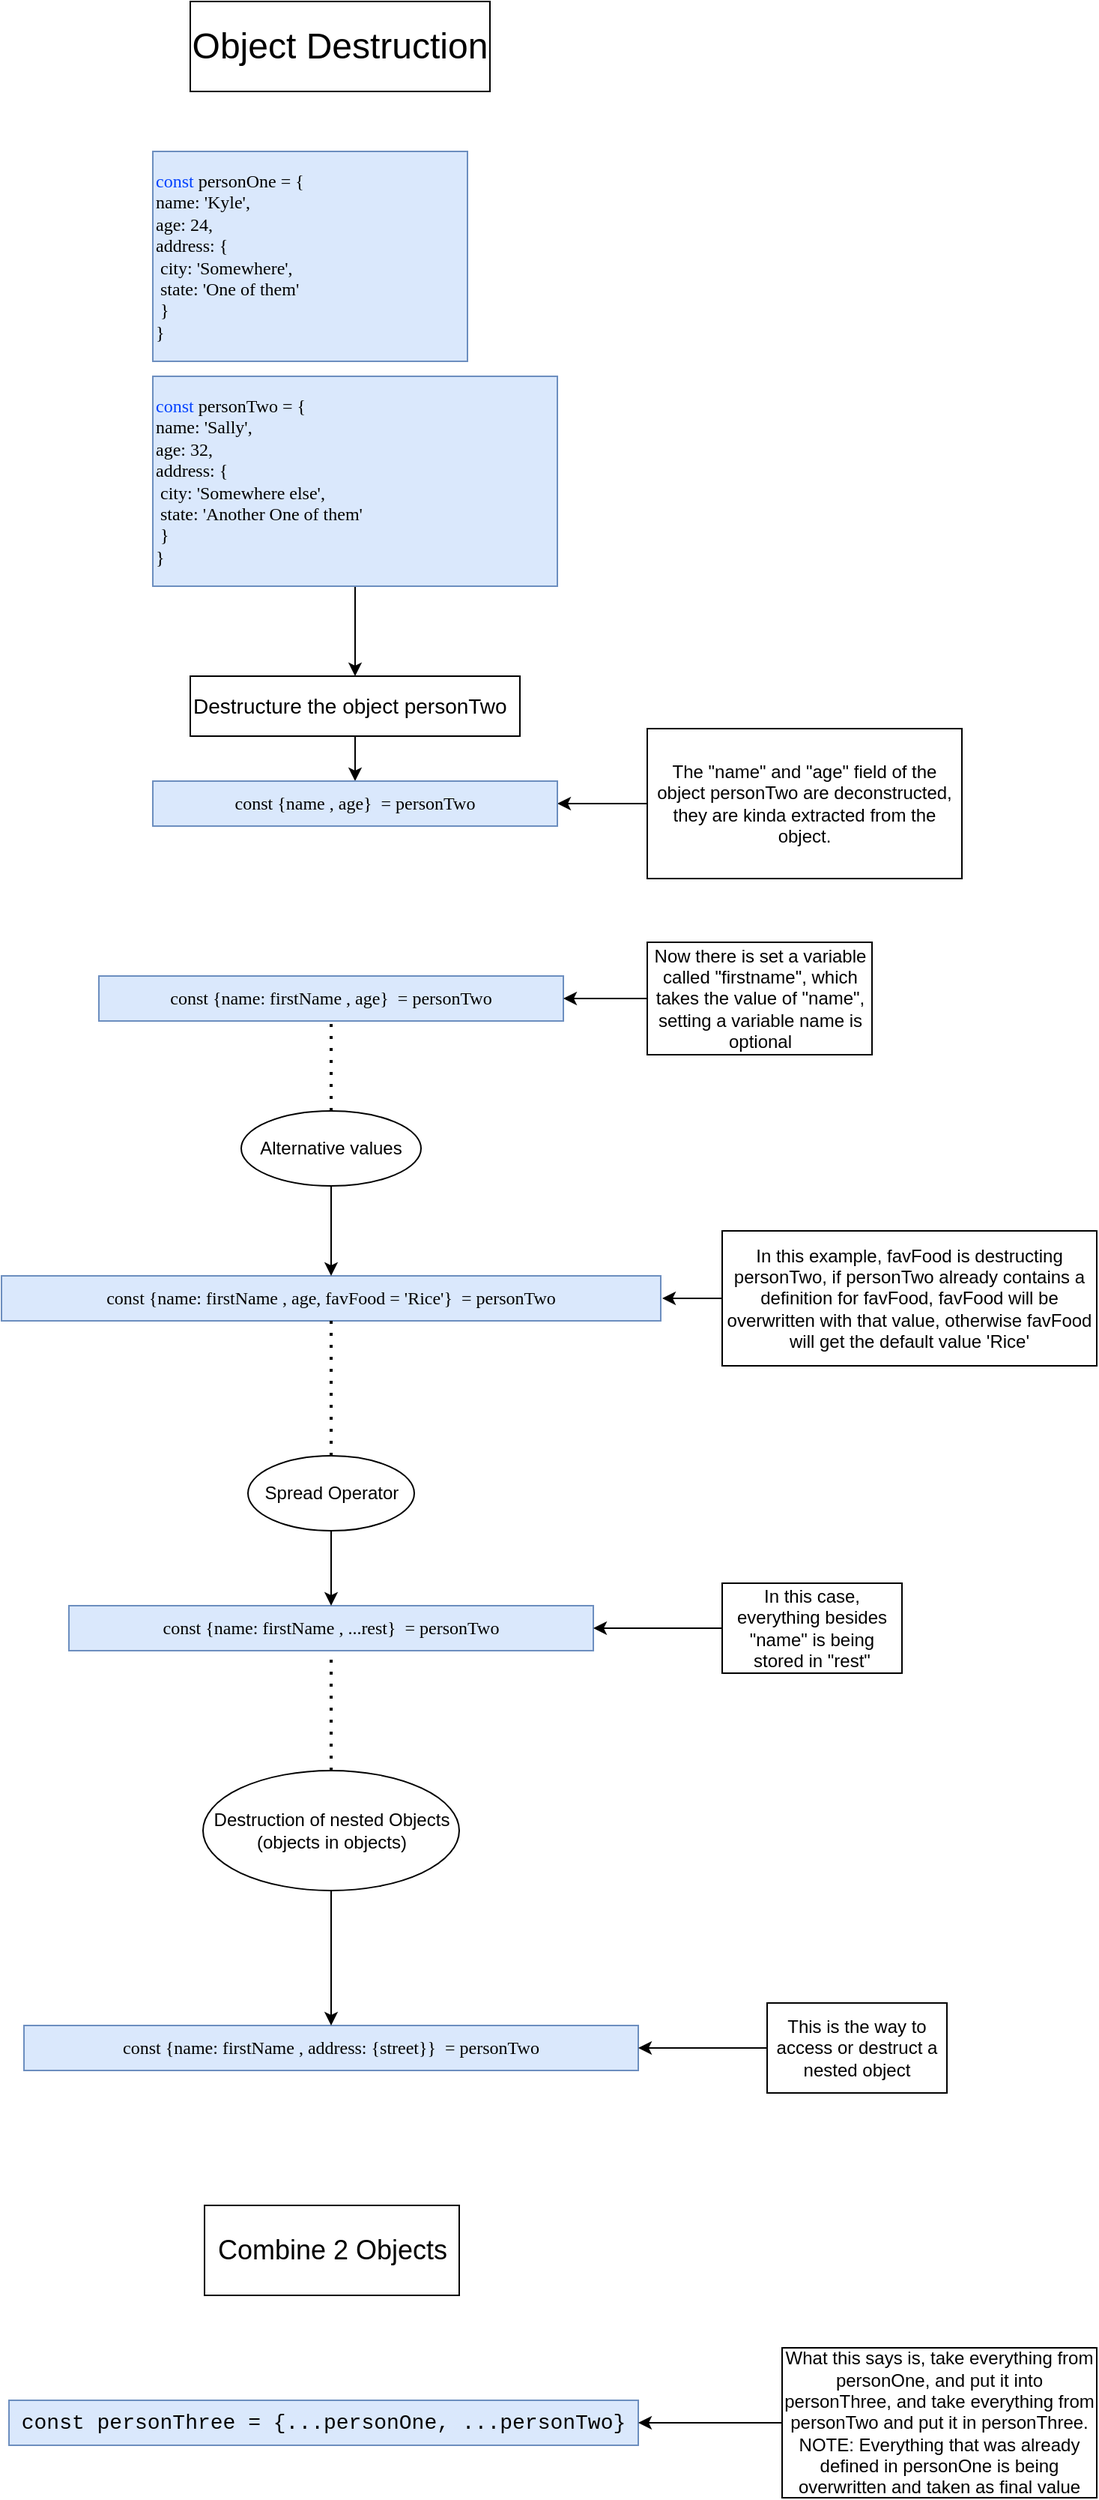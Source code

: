<mxfile version="21.2.9" type="github">
  <diagram name="Seite-1" id="DvIKOicsZpFso_7XaFc3">
    <mxGraphModel dx="1889" dy="590" grid="1" gridSize="10" guides="1" tooltips="1" connect="1" arrows="1" fold="1" page="1" pageScale="1" pageWidth="827" pageHeight="1169" math="0" shadow="0">
      <root>
        <mxCell id="0" />
        <mxCell id="1" parent="0" />
        <mxCell id="dsq5nP3Ia2REg6rpPtfx-22" style="edgeStyle=orthogonalEdgeStyle;rounded=0;orthogonalLoop=1;jettySize=auto;html=1;entryX=1;entryY=0.5;entryDx=0;entryDy=0;" edge="1" parent="1" source="dsq5nP3Ia2REg6rpPtfx-20" target="dsq5nP3Ia2REg6rpPtfx-16">
          <mxGeometry relative="1" as="geometry" />
        </mxCell>
        <mxCell id="dsq5nP3Ia2REg6rpPtfx-20" value="" style="rounded=0;whiteSpace=wrap;html=1;" vertex="1" parent="1">
          <mxGeometry x="370" y="505" width="210" height="100" as="geometry" />
        </mxCell>
        <mxCell id="dsq5nP3Ia2REg6rpPtfx-5" value="&lt;font style=&quot;font-size: 24px;&quot;&gt;Object Destruction&lt;/font&gt;" style="rounded=0;whiteSpace=wrap;html=1;" vertex="1" parent="1">
          <mxGeometry x="65" y="20" width="200" height="60" as="geometry" />
        </mxCell>
        <mxCell id="dsq5nP3Ia2REg6rpPtfx-9" value="&lt;font face=&quot;Lucida Console&quot;&gt;&lt;font color=&quot;#0040ff&quot;&gt;const&lt;/font&gt; personOne = {&lt;br&gt;name: &#39;Kyle&#39;,&lt;br&gt;age: 24,&lt;br&gt;address: {&lt;br&gt;&lt;span style=&quot;white-space: pre;&quot;&gt; &lt;/span&gt;city: &#39;Somewhere&#39;,&lt;br&gt;&lt;span style=&quot;white-space: pre;&quot;&gt; &lt;/span&gt;state: &#39;One of them&#39;&lt;br&gt;&lt;span style=&quot;white-space: pre;&quot;&gt; &lt;/span&gt;}&lt;br&gt;}&lt;/font&gt;" style="text;html=1;strokeColor=#6c8ebf;fillColor=#dae8fc;align=left;verticalAlign=middle;whiteSpace=wrap;rounded=0;" vertex="1" parent="1">
          <mxGeometry x="40" y="120" width="210" height="140" as="geometry" />
        </mxCell>
        <mxCell id="dsq5nP3Ia2REg6rpPtfx-15" style="edgeStyle=orthogonalEdgeStyle;rounded=0;orthogonalLoop=1;jettySize=auto;html=1;" edge="1" parent="1" source="dsq5nP3Ia2REg6rpPtfx-12">
          <mxGeometry relative="1" as="geometry">
            <mxPoint x="175" y="470" as="targetPoint" />
          </mxGeometry>
        </mxCell>
        <mxCell id="dsq5nP3Ia2REg6rpPtfx-12" value="&lt;font face=&quot;Lucida Console&quot;&gt;&lt;font color=&quot;#0040ff&quot;&gt;const&lt;/font&gt; personTwo = {&lt;br&gt;name: &#39;Sally&#39;,&lt;br&gt;age: 32,&lt;br&gt;address: {&lt;br&gt;&lt;span style=&quot;white-space: pre;&quot;&gt; &lt;/span&gt;city: &#39;Somewhere else&#39;,&lt;br&gt;&lt;span style=&quot;white-space: pre;&quot;&gt; &lt;/span&gt;state: &#39;Another One of them&#39;&lt;br&gt;&lt;span style=&quot;white-space: pre;&quot;&gt; &lt;/span&gt;}&lt;br&gt;}&lt;/font&gt;" style="text;html=1;strokeColor=#6c8ebf;fillColor=#dae8fc;align=left;verticalAlign=middle;whiteSpace=wrap;rounded=0;" vertex="1" parent="1">
          <mxGeometry x="40" y="270" width="270" height="140" as="geometry" />
        </mxCell>
        <mxCell id="dsq5nP3Ia2REg6rpPtfx-17" style="edgeStyle=orthogonalEdgeStyle;rounded=0;orthogonalLoop=1;jettySize=auto;html=1;entryX=0.5;entryY=0;entryDx=0;entryDy=0;" edge="1" parent="1" source="dsq5nP3Ia2REg6rpPtfx-13" target="dsq5nP3Ia2REg6rpPtfx-16">
          <mxGeometry relative="1" as="geometry" />
        </mxCell>
        <mxCell id="dsq5nP3Ia2REg6rpPtfx-13" value="&lt;font style=&quot;font-size: 14px;&quot;&gt;Destructure the object personTwo&lt;/font&gt;" style="rounded=0;whiteSpace=wrap;html=1;align=left;" vertex="1" parent="1">
          <mxGeometry x="65" y="470" width="220" height="40" as="geometry" />
        </mxCell>
        <mxCell id="dsq5nP3Ia2REg6rpPtfx-16" value="&lt;font face=&quot;Lucida Console&quot;&gt;const {name , age}&amp;nbsp; = personTwo&lt;/font&gt;" style="text;html=1;strokeColor=#6c8ebf;fillColor=#dae8fc;align=center;verticalAlign=middle;whiteSpace=wrap;rounded=0;" vertex="1" parent="1">
          <mxGeometry x="40" y="540" width="270" height="30" as="geometry" />
        </mxCell>
        <mxCell id="dsq5nP3Ia2REg6rpPtfx-19" value="The &quot;name&quot; and &quot;age&quot; field of the object personTwo are deconstructed, they are kinda extracted from the object." style="text;html=1;strokeColor=none;fillColor=none;align=center;verticalAlign=middle;whiteSpace=wrap;rounded=0;" vertex="1" parent="1">
          <mxGeometry x="369.5" y="522.5" width="210" height="65" as="geometry" />
        </mxCell>
        <mxCell id="dsq5nP3Ia2REg6rpPtfx-23" value="&lt;font face=&quot;Lucida Console&quot;&gt;const {name: firstName , age}&amp;nbsp; = personTwo&lt;/font&gt;" style="text;html=1;strokeColor=#6c8ebf;fillColor=#dae8fc;align=center;verticalAlign=middle;whiteSpace=wrap;rounded=0;" vertex="1" parent="1">
          <mxGeometry x="4" y="670" width="310" height="30" as="geometry" />
        </mxCell>
        <mxCell id="dsq5nP3Ia2REg6rpPtfx-24" value="" style="rounded=0;whiteSpace=wrap;html=1;" vertex="1" parent="1">
          <mxGeometry x="370" y="647.5" width="150" height="75" as="geometry" />
        </mxCell>
        <mxCell id="dsq5nP3Ia2REg6rpPtfx-26" style="edgeStyle=orthogonalEdgeStyle;rounded=0;orthogonalLoop=1;jettySize=auto;html=1;entryX=1;entryY=0.5;entryDx=0;entryDy=0;" edge="1" parent="1" source="dsq5nP3Ia2REg6rpPtfx-25" target="dsq5nP3Ia2REg6rpPtfx-23">
          <mxGeometry relative="1" as="geometry" />
        </mxCell>
        <mxCell id="dsq5nP3Ia2REg6rpPtfx-25" value="Now there is set a variable called &quot;firstname&quot;, which takes the value of &quot;name&quot;, setting a variable name is optional" style="text;html=1;strokeColor=none;fillColor=none;align=center;verticalAlign=middle;whiteSpace=wrap;rounded=0;" vertex="1" parent="1">
          <mxGeometry x="370" y="657.5" width="150.5" height="55" as="geometry" />
        </mxCell>
        <mxCell id="dsq5nP3Ia2REg6rpPtfx-27" value="Alternative values" style="ellipse;whiteSpace=wrap;html=1;" vertex="1" parent="1">
          <mxGeometry x="99" y="760" width="120" height="50" as="geometry" />
        </mxCell>
        <mxCell id="dsq5nP3Ia2REg6rpPtfx-29" value="" style="endArrow=none;dashed=1;html=1;dashPattern=1 3;strokeWidth=2;rounded=0;entryX=0.5;entryY=1;entryDx=0;entryDy=0;exitX=0.5;exitY=0;exitDx=0;exitDy=0;" edge="1" parent="1" source="dsq5nP3Ia2REg6rpPtfx-27" target="dsq5nP3Ia2REg6rpPtfx-23">
          <mxGeometry width="50" height="50" relative="1" as="geometry">
            <mxPoint x="130" y="770" as="sourcePoint" />
            <mxPoint x="180" y="720" as="targetPoint" />
          </mxGeometry>
        </mxCell>
        <mxCell id="dsq5nP3Ia2REg6rpPtfx-30" value="&lt;font face=&quot;Lucida Console&quot;&gt;const {name: firstName , age, favFood = &#39;Rice&#39;}&amp;nbsp; = personTwo&lt;/font&gt;" style="text;html=1;strokeColor=#6c8ebf;fillColor=#dae8fc;align=center;verticalAlign=middle;whiteSpace=wrap;rounded=0;" vertex="1" parent="1">
          <mxGeometry x="-61" y="870" width="440" height="30" as="geometry" />
        </mxCell>
        <mxCell id="dsq5nP3Ia2REg6rpPtfx-32" style="edgeStyle=orthogonalEdgeStyle;rounded=0;orthogonalLoop=1;jettySize=auto;html=1;" edge="1" parent="1" source="dsq5nP3Ia2REg6rpPtfx-31">
          <mxGeometry relative="1" as="geometry">
            <mxPoint x="380" y="885" as="targetPoint" />
          </mxGeometry>
        </mxCell>
        <mxCell id="dsq5nP3Ia2REg6rpPtfx-31" value="In this example, favFood is destructing personTwo, if personTwo already contains a definition for favFood, favFood will be overwritten with that value, otherwise favFood will get the default value &#39;Rice&#39;" style="rounded=0;whiteSpace=wrap;html=1;" vertex="1" parent="1">
          <mxGeometry x="420" y="840" width="250" height="90" as="geometry" />
        </mxCell>
        <mxCell id="dsq5nP3Ia2REg6rpPtfx-33" value="" style="endArrow=classic;html=1;rounded=0;entryX=0.5;entryY=0;entryDx=0;entryDy=0;exitX=0.5;exitY=1;exitDx=0;exitDy=0;" edge="1" parent="1" source="dsq5nP3Ia2REg6rpPtfx-27" target="dsq5nP3Ia2REg6rpPtfx-30">
          <mxGeometry width="50" height="50" relative="1" as="geometry">
            <mxPoint x="110" y="870" as="sourcePoint" />
            <mxPoint x="160" y="820" as="targetPoint" />
          </mxGeometry>
        </mxCell>
        <mxCell id="dsq5nP3Ia2REg6rpPtfx-34" value="&lt;font face=&quot;Lucida Console&quot;&gt;const {name: firstName , ...rest}&amp;nbsp; = personTwo&lt;/font&gt;" style="text;html=1;strokeColor=#6c8ebf;fillColor=#dae8fc;align=center;verticalAlign=middle;whiteSpace=wrap;rounded=0;" vertex="1" parent="1">
          <mxGeometry x="-16" y="1090" width="350" height="30" as="geometry" />
        </mxCell>
        <mxCell id="dsq5nP3Ia2REg6rpPtfx-35" value="In this case, everything besides &quot;name&quot; is being stored in &quot;rest&quot;" style="rounded=0;whiteSpace=wrap;html=1;" vertex="1" parent="1">
          <mxGeometry x="420" y="1075" width="120" height="60" as="geometry" />
        </mxCell>
        <mxCell id="dsq5nP3Ia2REg6rpPtfx-36" value="Spread Operator" style="ellipse;whiteSpace=wrap;html=1;" vertex="1" parent="1">
          <mxGeometry x="103.5" y="990" width="111" height="50" as="geometry" />
        </mxCell>
        <mxCell id="dsq5nP3Ia2REg6rpPtfx-38" value="" style="endArrow=none;dashed=1;html=1;dashPattern=1 3;strokeWidth=2;rounded=0;exitX=0.5;exitY=0;exitDx=0;exitDy=0;entryX=0.5;entryY=1;entryDx=0;entryDy=0;" edge="1" parent="1" source="dsq5nP3Ia2REg6rpPtfx-36" target="dsq5nP3Ia2REg6rpPtfx-30">
          <mxGeometry width="50" height="50" relative="1" as="geometry">
            <mxPoint x="130" y="950" as="sourcePoint" />
            <mxPoint x="180" y="900" as="targetPoint" />
          </mxGeometry>
        </mxCell>
        <mxCell id="dsq5nP3Ia2REg6rpPtfx-39" value="" style="endArrow=classic;html=1;rounded=0;exitX=0.5;exitY=1;exitDx=0;exitDy=0;entryX=0.5;entryY=0;entryDx=0;entryDy=0;" edge="1" parent="1" source="dsq5nP3Ia2REg6rpPtfx-36" target="dsq5nP3Ia2REg6rpPtfx-34">
          <mxGeometry width="50" height="50" relative="1" as="geometry">
            <mxPoint x="50" y="1090" as="sourcePoint" />
            <mxPoint x="160" y="1080" as="targetPoint" />
          </mxGeometry>
        </mxCell>
        <mxCell id="dsq5nP3Ia2REg6rpPtfx-40" value="Destruction of nested Objects (objects in objects)" style="ellipse;whiteSpace=wrap;html=1;" vertex="1" parent="1">
          <mxGeometry x="73.5" y="1200" width="171" height="80" as="geometry" />
        </mxCell>
        <mxCell id="dsq5nP3Ia2REg6rpPtfx-41" value="" style="endArrow=classic;html=1;rounded=0;entryX=1;entryY=0.5;entryDx=0;entryDy=0;exitX=0;exitY=0.5;exitDx=0;exitDy=0;" edge="1" parent="1" source="dsq5nP3Ia2REg6rpPtfx-35" target="dsq5nP3Ia2REg6rpPtfx-34">
          <mxGeometry width="50" height="50" relative="1" as="geometry">
            <mxPoint x="380" y="1150" as="sourcePoint" />
            <mxPoint x="430" y="1100" as="targetPoint" />
          </mxGeometry>
        </mxCell>
        <mxCell id="dsq5nP3Ia2REg6rpPtfx-42" value="" style="endArrow=none;dashed=1;html=1;dashPattern=1 3;strokeWidth=2;rounded=0;entryX=0.5;entryY=1;entryDx=0;entryDy=0;exitX=0.5;exitY=0;exitDx=0;exitDy=0;" edge="1" parent="1" source="dsq5nP3Ia2REg6rpPtfx-40" target="dsq5nP3Ia2REg6rpPtfx-34">
          <mxGeometry width="50" height="50" relative="1" as="geometry">
            <mxPoint x="120" y="1180" as="sourcePoint" />
            <mxPoint x="170" y="1130" as="targetPoint" />
          </mxGeometry>
        </mxCell>
        <mxCell id="dsq5nP3Ia2REg6rpPtfx-44" value="&lt;font face=&quot;Lucida Console&quot;&gt;const {name: firstName , address: {street}}&amp;nbsp; = personTwo&lt;/font&gt;" style="text;html=1;strokeColor=#6c8ebf;fillColor=#dae8fc;align=center;verticalAlign=middle;whiteSpace=wrap;rounded=0;" vertex="1" parent="1">
          <mxGeometry x="-46" y="1370" width="410" height="30" as="geometry" />
        </mxCell>
        <mxCell id="dsq5nP3Ia2REg6rpPtfx-46" value="" style="endArrow=classic;html=1;rounded=0;entryX=0.5;entryY=0;entryDx=0;entryDy=0;exitX=0.5;exitY=1;exitDx=0;exitDy=0;" edge="1" parent="1" source="dsq5nP3Ia2REg6rpPtfx-40" target="dsq5nP3Ia2REg6rpPtfx-44">
          <mxGeometry width="50" height="50" relative="1" as="geometry">
            <mxPoint x="130" y="1350" as="sourcePoint" />
            <mxPoint x="180" y="1300" as="targetPoint" />
          </mxGeometry>
        </mxCell>
        <mxCell id="dsq5nP3Ia2REg6rpPtfx-47" value="This is the way to access or destruct a nested object" style="rounded=0;whiteSpace=wrap;html=1;" vertex="1" parent="1">
          <mxGeometry x="450" y="1355" width="120" height="60" as="geometry" />
        </mxCell>
        <mxCell id="dsq5nP3Ia2REg6rpPtfx-48" value="" style="endArrow=classic;html=1;rounded=0;entryX=1;entryY=0.5;entryDx=0;entryDy=0;exitX=0;exitY=0.5;exitDx=0;exitDy=0;" edge="1" parent="1" source="dsq5nP3Ia2REg6rpPtfx-47" target="dsq5nP3Ia2REg6rpPtfx-44">
          <mxGeometry width="50" height="50" relative="1" as="geometry">
            <mxPoint x="390" y="1420" as="sourcePoint" />
            <mxPoint x="440" y="1370" as="targetPoint" />
          </mxGeometry>
        </mxCell>
        <mxCell id="dsq5nP3Ia2REg6rpPtfx-49" value="&lt;font style=&quot;font-size: 18px;&quot;&gt;Combine 2 Objects&lt;/font&gt;" style="rounded=0;whiteSpace=wrap;html=1;" vertex="1" parent="1">
          <mxGeometry x="74.5" y="1490" width="170" height="60" as="geometry" />
        </mxCell>
        <mxCell id="dsq5nP3Ia2REg6rpPtfx-50" value="&lt;font style=&quot;font-size: 14px;&quot; face=&quot;Courier New&quot;&gt;const personThree = {...personOne, ...personTwo}&lt;/font&gt;" style="text;html=1;strokeColor=#6c8ebf;fillColor=#dae8fc;align=center;verticalAlign=middle;whiteSpace=wrap;rounded=0;" vertex="1" parent="1">
          <mxGeometry x="-56" y="1620" width="420" height="30" as="geometry" />
        </mxCell>
        <mxCell id="dsq5nP3Ia2REg6rpPtfx-52" value="What this says is, take everything from personOne, and put it into personThree, and take everything from personTwo and put it in personThree.&lt;br&gt;NOTE: Everything that was already defined in personOne is being overwritten and taken as final value" style="rounded=0;whiteSpace=wrap;html=1;" vertex="1" parent="1">
          <mxGeometry x="460" y="1585" width="210" height="100" as="geometry" />
        </mxCell>
        <mxCell id="dsq5nP3Ia2REg6rpPtfx-53" value="" style="endArrow=classic;html=1;rounded=0;exitX=0;exitY=0.5;exitDx=0;exitDy=0;entryX=1;entryY=0.5;entryDx=0;entryDy=0;" edge="1" parent="1" source="dsq5nP3Ia2REg6rpPtfx-52" target="dsq5nP3Ia2REg6rpPtfx-50">
          <mxGeometry width="50" height="50" relative="1" as="geometry">
            <mxPoint x="350" y="1600" as="sourcePoint" />
            <mxPoint x="400" y="1550" as="targetPoint" />
          </mxGeometry>
        </mxCell>
      </root>
    </mxGraphModel>
  </diagram>
</mxfile>
